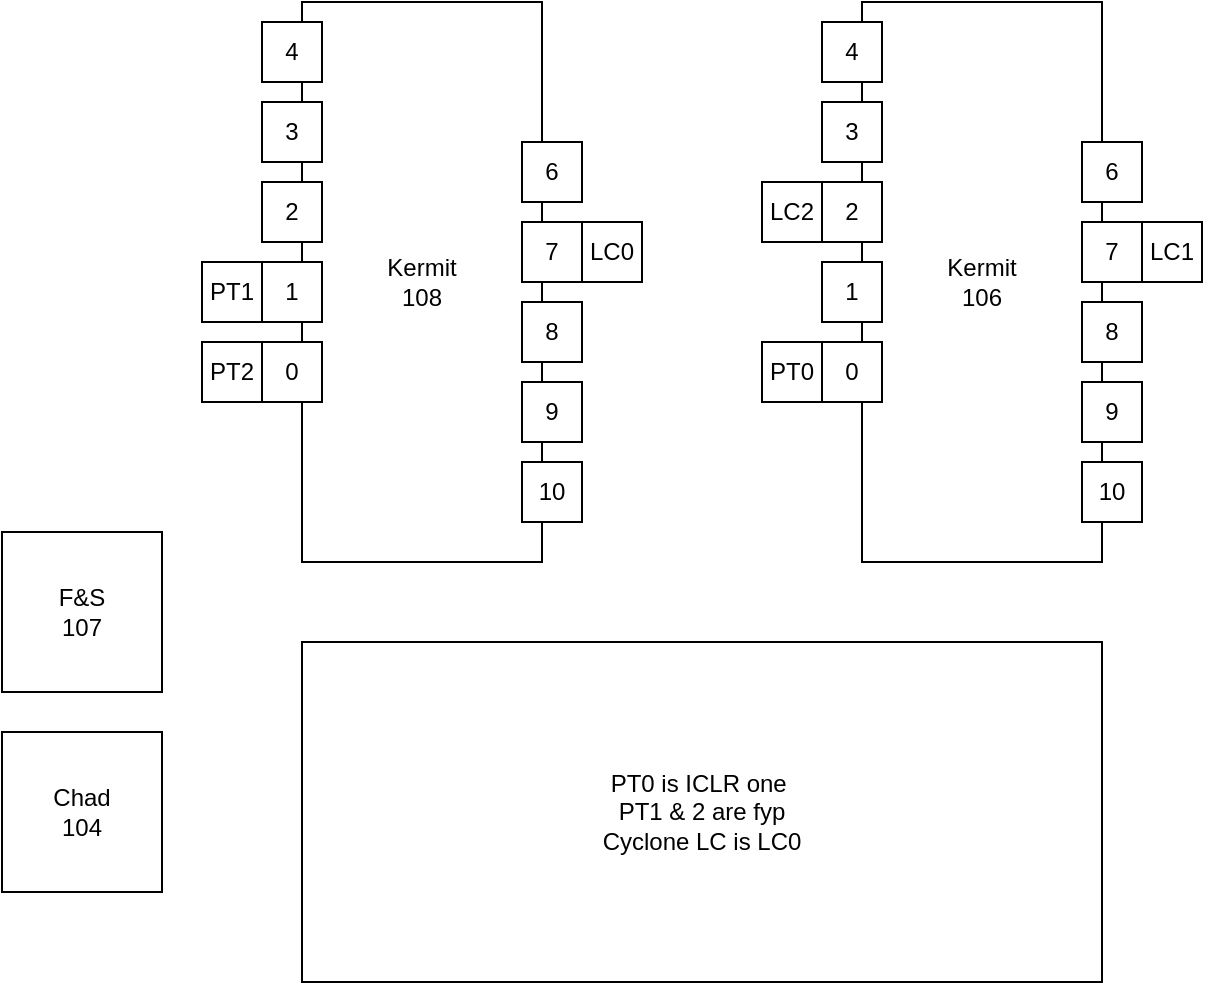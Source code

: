 <mxfile version="27.0.6">
  <diagram name="Page-1" id="90yGl_6BJqAslQunivGD">
    <mxGraphModel dx="1665" dy="675" grid="1" gridSize="10" guides="1" tooltips="1" connect="1" arrows="1" fold="1" page="1" pageScale="1" pageWidth="827" pageHeight="1169" math="0" shadow="0">
      <root>
        <mxCell id="0" />
        <mxCell id="1" parent="0" />
        <mxCell id="SB2P0N9KOsRjKXzUwZnq-2" value="PT0 is ICLR one&amp;nbsp;&lt;div&gt;PT1 &amp;amp; 2 are fyp&lt;/div&gt;&lt;div&gt;Cyclone LC is LC0&lt;/div&gt;" style="rounded=0;whiteSpace=wrap;html=1;rotation=0;" parent="1" vertex="1">
          <mxGeometry x="160" y="600" width="400" height="170" as="geometry" />
        </mxCell>
        <mxCell id="SB2P0N9KOsRjKXzUwZnq-4" value="&lt;div&gt;Kermit&lt;/div&gt;&lt;div&gt;106&lt;/div&gt;" style="rounded=0;whiteSpace=wrap;html=1;rotation=0;" parent="1" vertex="1">
          <mxGeometry x="440" y="280" width="120" height="280" as="geometry" />
        </mxCell>
        <mxCell id="SB2P0N9KOsRjKXzUwZnq-5" value="6" style="whiteSpace=wrap;html=1;aspect=fixed;" parent="1" vertex="1">
          <mxGeometry x="550" y="350" width="30" height="30" as="geometry" />
        </mxCell>
        <mxCell id="SB2P0N9KOsRjKXzUwZnq-6" value="7" style="whiteSpace=wrap;html=1;aspect=fixed;" parent="1" vertex="1">
          <mxGeometry x="550" y="390" width="30" height="30" as="geometry" />
        </mxCell>
        <mxCell id="SB2P0N9KOsRjKXzUwZnq-7" value="8" style="whiteSpace=wrap;html=1;aspect=fixed;" parent="1" vertex="1">
          <mxGeometry x="550" y="430" width="30" height="30" as="geometry" />
        </mxCell>
        <mxCell id="SB2P0N9KOsRjKXzUwZnq-8" value="9" style="whiteSpace=wrap;html=1;aspect=fixed;" parent="1" vertex="1">
          <mxGeometry x="550" y="470" width="30" height="30" as="geometry" />
        </mxCell>
        <mxCell id="SB2P0N9KOsRjKXzUwZnq-9" value="10" style="whiteSpace=wrap;html=1;aspect=fixed;" parent="1" vertex="1">
          <mxGeometry x="550" y="510" width="30" height="30" as="geometry" />
        </mxCell>
        <mxCell id="SB2P0N9KOsRjKXzUwZnq-10" value="4" style="whiteSpace=wrap;html=1;aspect=fixed;" parent="1" vertex="1">
          <mxGeometry x="420" y="290" width="30" height="30" as="geometry" />
        </mxCell>
        <mxCell id="SB2P0N9KOsRjKXzUwZnq-11" value="3" style="whiteSpace=wrap;html=1;aspect=fixed;" parent="1" vertex="1">
          <mxGeometry x="420" y="330" width="30" height="30" as="geometry" />
        </mxCell>
        <mxCell id="SB2P0N9KOsRjKXzUwZnq-12" value="2" style="whiteSpace=wrap;html=1;aspect=fixed;" parent="1" vertex="1">
          <mxGeometry x="420" y="370" width="30" height="30" as="geometry" />
        </mxCell>
        <mxCell id="SB2P0N9KOsRjKXzUwZnq-13" value="1" style="whiteSpace=wrap;html=1;aspect=fixed;" parent="1" vertex="1">
          <mxGeometry x="420" y="410" width="30" height="30" as="geometry" />
        </mxCell>
        <mxCell id="SB2P0N9KOsRjKXzUwZnq-14" value="0" style="whiteSpace=wrap;html=1;aspect=fixed;" parent="1" vertex="1">
          <mxGeometry x="420" y="450" width="30" height="30" as="geometry" />
        </mxCell>
        <mxCell id="SB2P0N9KOsRjKXzUwZnq-15" value="&lt;div&gt;&lt;span style=&quot;background-color: transparent; color: light-dark(rgb(0, 0, 0), rgb(255, 255, 255));&quot;&gt;Kermit&lt;/span&gt;&lt;/div&gt;&lt;div&gt;108&lt;/div&gt;" style="rounded=0;whiteSpace=wrap;html=1;rotation=0;" parent="1" vertex="1">
          <mxGeometry x="160" y="280" width="120" height="280" as="geometry" />
        </mxCell>
        <mxCell id="SB2P0N9KOsRjKXzUwZnq-16" value="6" style="whiteSpace=wrap;html=1;aspect=fixed;" parent="1" vertex="1">
          <mxGeometry x="270" y="350" width="30" height="30" as="geometry" />
        </mxCell>
        <mxCell id="SB2P0N9KOsRjKXzUwZnq-17" value="7" style="whiteSpace=wrap;html=1;aspect=fixed;" parent="1" vertex="1">
          <mxGeometry x="270" y="390" width="30" height="30" as="geometry" />
        </mxCell>
        <mxCell id="SB2P0N9KOsRjKXzUwZnq-18" value="8" style="whiteSpace=wrap;html=1;aspect=fixed;" parent="1" vertex="1">
          <mxGeometry x="270" y="430" width="30" height="30" as="geometry" />
        </mxCell>
        <mxCell id="SB2P0N9KOsRjKXzUwZnq-19" value="9" style="whiteSpace=wrap;html=1;aspect=fixed;" parent="1" vertex="1">
          <mxGeometry x="270" y="470" width="30" height="30" as="geometry" />
        </mxCell>
        <mxCell id="SB2P0N9KOsRjKXzUwZnq-20" value="10" style="whiteSpace=wrap;html=1;aspect=fixed;" parent="1" vertex="1">
          <mxGeometry x="270" y="510" width="30" height="30" as="geometry" />
        </mxCell>
        <mxCell id="SB2P0N9KOsRjKXzUwZnq-21" value="4" style="whiteSpace=wrap;html=1;aspect=fixed;" parent="1" vertex="1">
          <mxGeometry x="140" y="290" width="30" height="30" as="geometry" />
        </mxCell>
        <mxCell id="SB2P0N9KOsRjKXzUwZnq-22" value="3" style="whiteSpace=wrap;html=1;aspect=fixed;" parent="1" vertex="1">
          <mxGeometry x="140" y="330" width="30" height="30" as="geometry" />
        </mxCell>
        <mxCell id="SB2P0N9KOsRjKXzUwZnq-23" value="2" style="whiteSpace=wrap;html=1;aspect=fixed;" parent="1" vertex="1">
          <mxGeometry x="140" y="370" width="30" height="30" as="geometry" />
        </mxCell>
        <mxCell id="SB2P0N9KOsRjKXzUwZnq-24" value="1" style="whiteSpace=wrap;html=1;aspect=fixed;" parent="1" vertex="1">
          <mxGeometry x="140" y="410" width="30" height="30" as="geometry" />
        </mxCell>
        <mxCell id="SB2P0N9KOsRjKXzUwZnq-25" value="0" style="whiteSpace=wrap;html=1;aspect=fixed;" parent="1" vertex="1">
          <mxGeometry x="140" y="450" width="30" height="30" as="geometry" />
        </mxCell>
        <mxCell id="SB2P0N9KOsRjKXzUwZnq-26" value="LC1" style="whiteSpace=wrap;html=1;aspect=fixed;" parent="1" vertex="1">
          <mxGeometry x="580" y="390" width="30" height="30" as="geometry" />
        </mxCell>
        <mxCell id="SB2P0N9KOsRjKXzUwZnq-27" value="LC2" style="whiteSpace=wrap;html=1;aspect=fixed;" parent="1" vertex="1">
          <mxGeometry x="390" y="370" width="30" height="30" as="geometry" />
        </mxCell>
        <mxCell id="SB2P0N9KOsRjKXzUwZnq-28" value="PT1" style="whiteSpace=wrap;html=1;aspect=fixed;" parent="1" vertex="1">
          <mxGeometry x="110" y="410" width="30" height="30" as="geometry" />
        </mxCell>
        <mxCell id="SB2P0N9KOsRjKXzUwZnq-29" value="PT2" style="whiteSpace=wrap;html=1;aspect=fixed;" parent="1" vertex="1">
          <mxGeometry x="110" y="450" width="30" height="30" as="geometry" />
        </mxCell>
        <mxCell id="SB2P0N9KOsRjKXzUwZnq-30" value="PT0" style="whiteSpace=wrap;html=1;aspect=fixed;" parent="1" vertex="1">
          <mxGeometry x="390" y="450" width="30" height="30" as="geometry" />
        </mxCell>
        <mxCell id="uxQic0ivEmVGceUXvQhU-1" value="F&amp;amp;S&lt;div&gt;107&lt;/div&gt;" style="whiteSpace=wrap;html=1;aspect=fixed;" vertex="1" parent="1">
          <mxGeometry x="10" y="545" width="80" height="80" as="geometry" />
        </mxCell>
        <mxCell id="uxQic0ivEmVGceUXvQhU-2" value="LC0" style="whiteSpace=wrap;html=1;aspect=fixed;" vertex="1" parent="1">
          <mxGeometry x="300" y="390" width="30" height="30" as="geometry" />
        </mxCell>
        <mxCell id="uxQic0ivEmVGceUXvQhU-3" value="Chad&lt;div&gt;104&lt;/div&gt;" style="whiteSpace=wrap;html=1;aspect=fixed;" vertex="1" parent="1">
          <mxGeometry x="10" y="645" width="80" height="80" as="geometry" />
        </mxCell>
      </root>
    </mxGraphModel>
  </diagram>
</mxfile>
